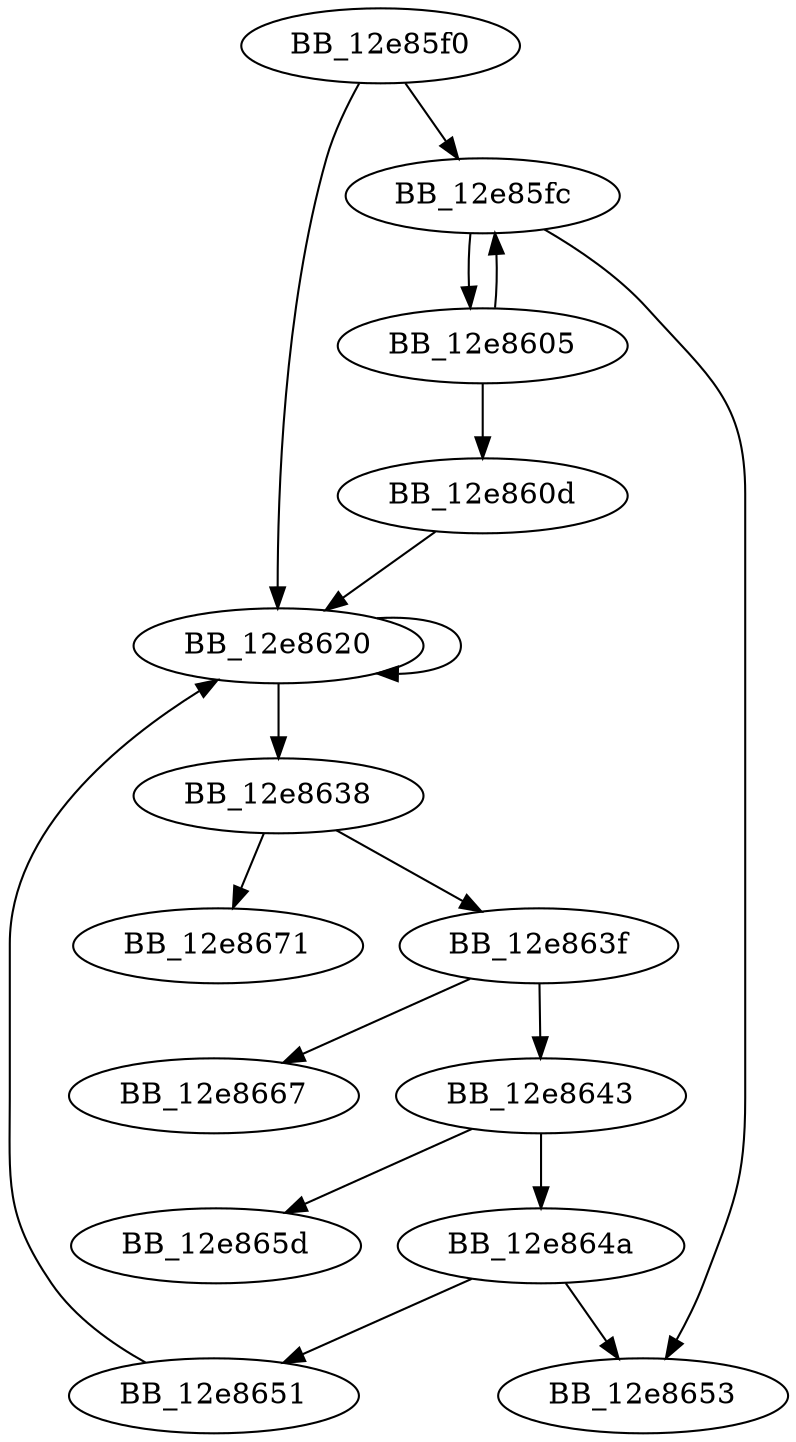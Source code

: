 DiGraph _strlen{
BB_12e85f0->BB_12e85fc
BB_12e85f0->BB_12e8620
BB_12e85fc->BB_12e8605
BB_12e85fc->BB_12e8653
BB_12e8605->BB_12e85fc
BB_12e8605->BB_12e860d
BB_12e860d->BB_12e8620
BB_12e8620->BB_12e8620
BB_12e8620->BB_12e8638
BB_12e8638->BB_12e863f
BB_12e8638->BB_12e8671
BB_12e863f->BB_12e8643
BB_12e863f->BB_12e8667
BB_12e8643->BB_12e864a
BB_12e8643->BB_12e865d
BB_12e864a->BB_12e8651
BB_12e864a->BB_12e8653
BB_12e8651->BB_12e8620
}
